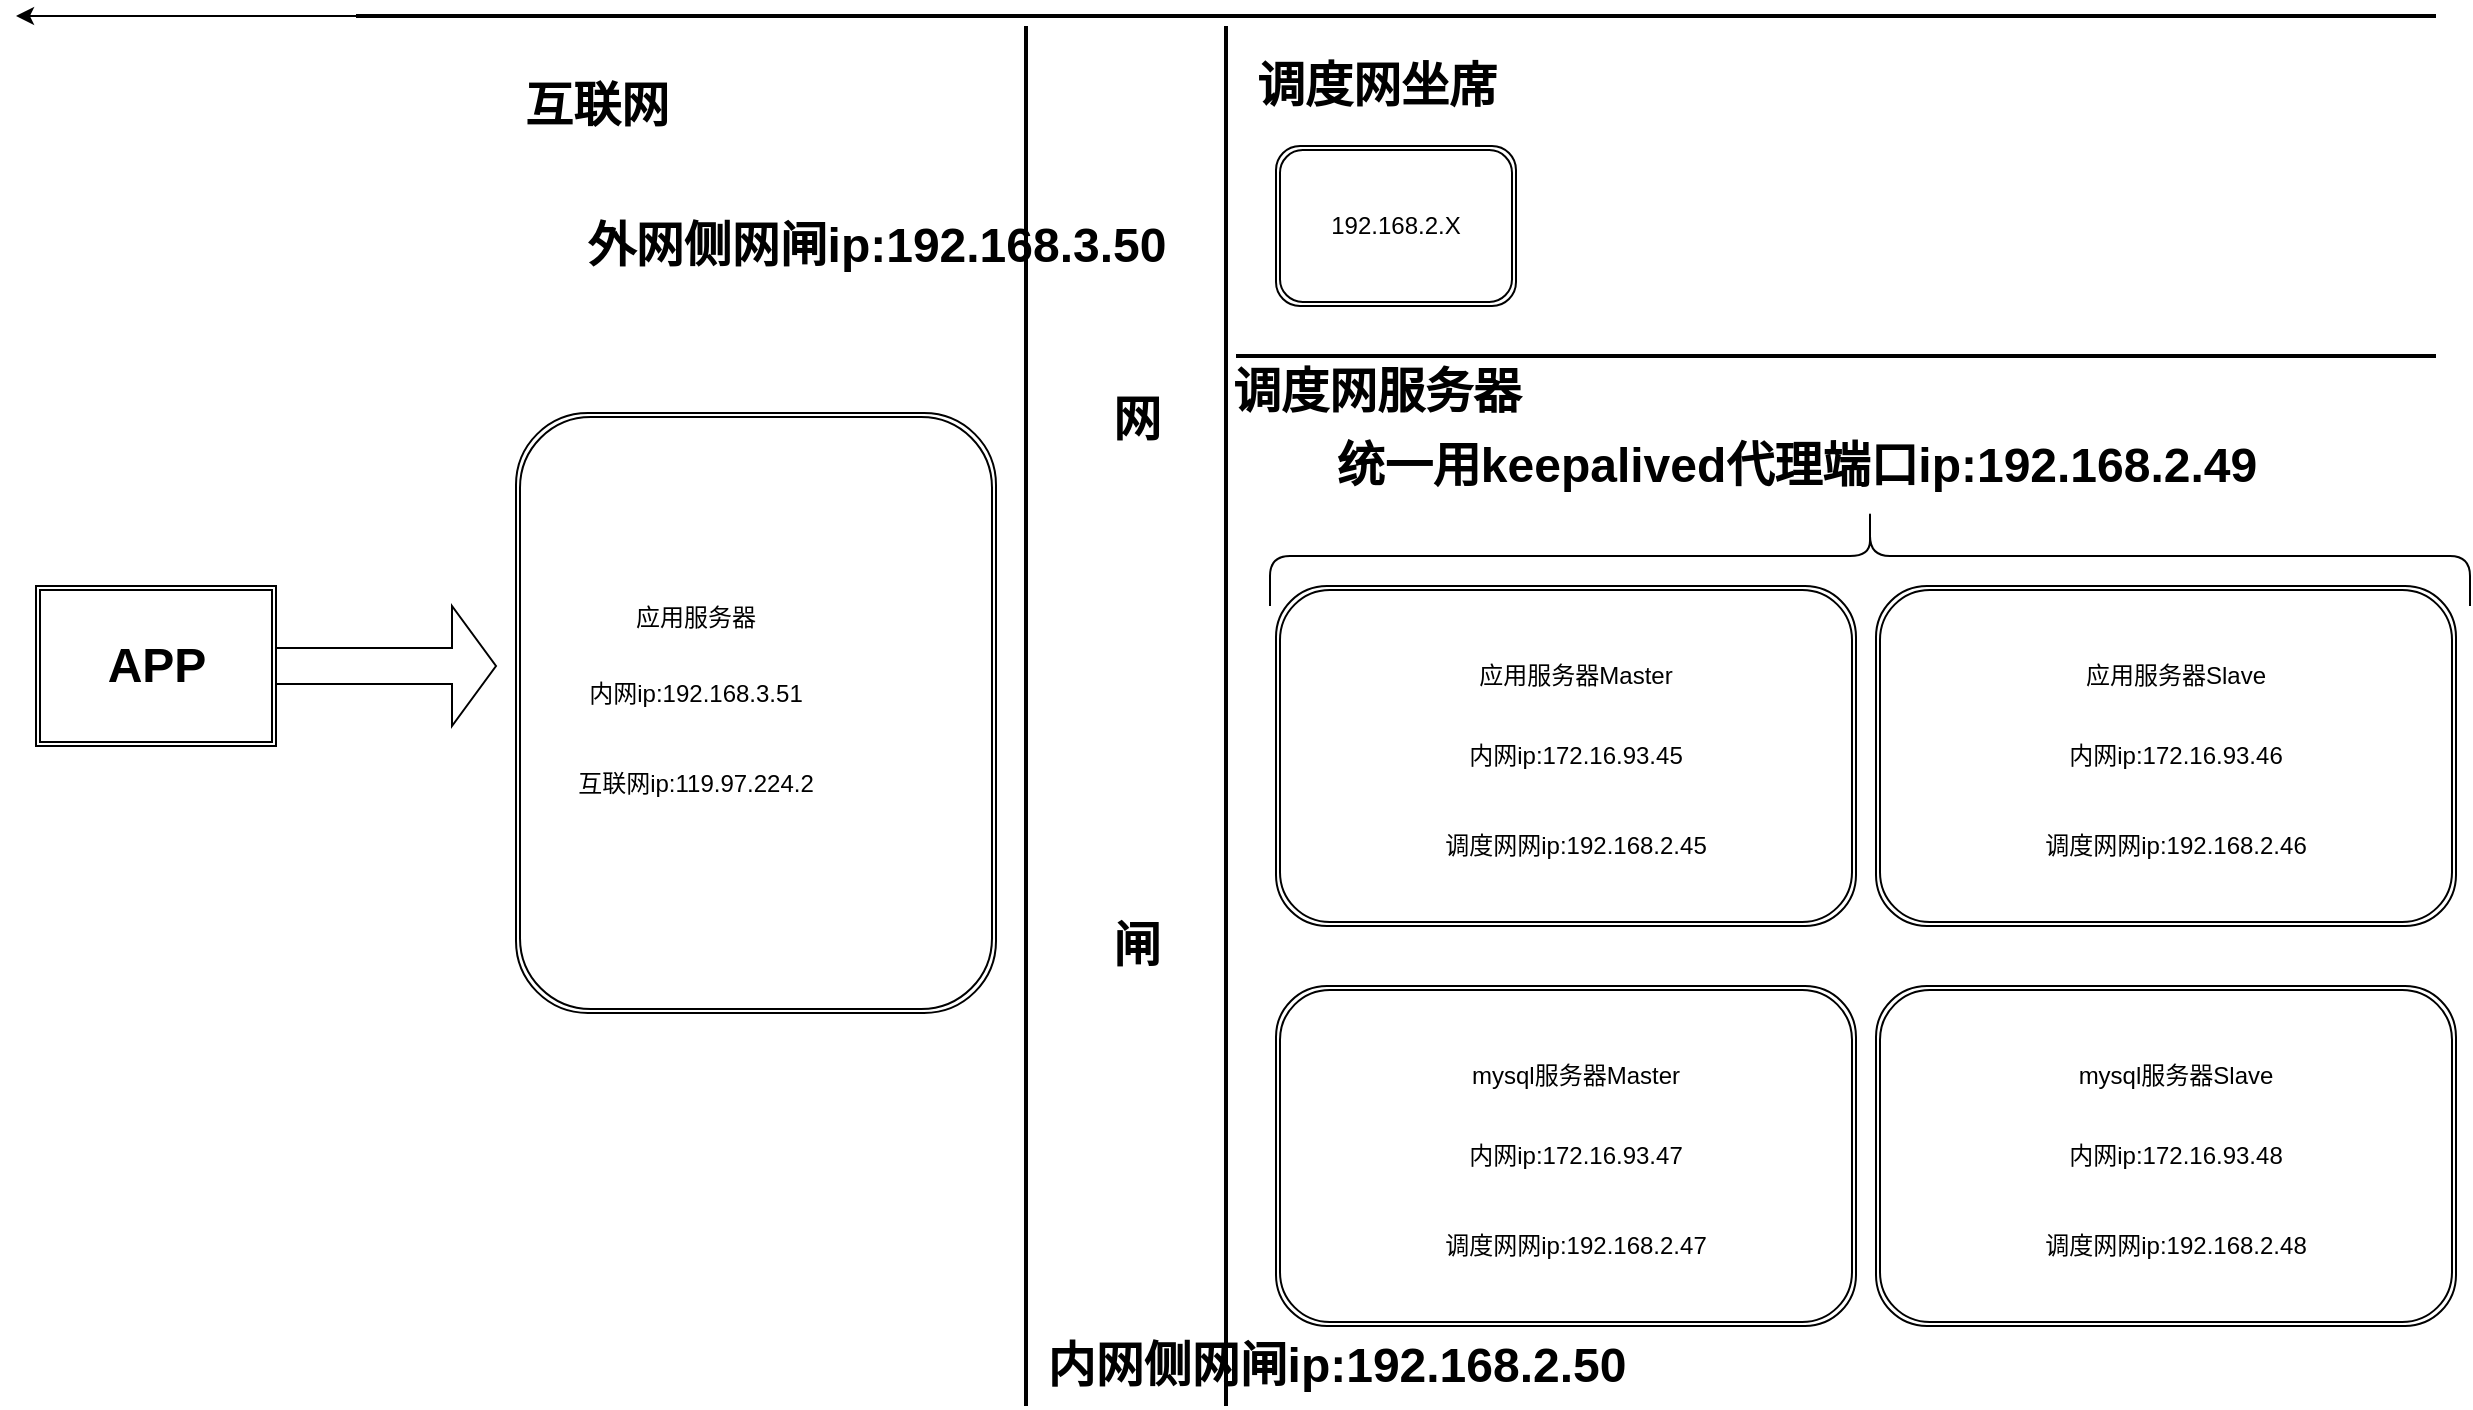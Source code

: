 <mxfile version="14.5.3" type="github">
  <diagram id="MY1FBkkxFkCi1UnH8088" name="Page-1">
    <mxGraphModel dx="2500" dy="896" grid="1" gridSize="10" guides="1" tooltips="1" connect="1" arrows="1" fold="1" page="1" pageScale="1" pageWidth="827" pageHeight="1169" math="0" shadow="0">
      <root>
        <mxCell id="0" />
        <mxCell id="1" parent="0" />
        <mxCell id="q28TteYi_yLzeVCyHo7f-1" value="" style="line;strokeWidth=2;direction=south;html=1;" vertex="1" parent="1">
          <mxGeometry x="200" y="360" width="10" height="690" as="geometry" />
        </mxCell>
        <mxCell id="q28TteYi_yLzeVCyHo7f-3" value="" style="line;strokeWidth=2;html=1;" vertex="1" parent="1">
          <mxGeometry x="210" y="520" width="600" height="10" as="geometry" />
        </mxCell>
        <mxCell id="q28TteYi_yLzeVCyHo7f-60" style="edgeStyle=orthogonalEdgeStyle;rounded=0;orthogonalLoop=1;jettySize=auto;html=1;" edge="1" parent="1" source="q28TteYi_yLzeVCyHo7f-4">
          <mxGeometry relative="1" as="geometry">
            <mxPoint x="-400" y="355" as="targetPoint" />
          </mxGeometry>
        </mxCell>
        <mxCell id="q28TteYi_yLzeVCyHo7f-4" value="" style="line;strokeWidth=2;html=1;" vertex="1" parent="1">
          <mxGeometry x="-230" y="350" width="1040" height="10" as="geometry" />
        </mxCell>
        <mxCell id="q28TteYi_yLzeVCyHo7f-5" value="互联网" style="text;strokeColor=none;fillColor=none;html=1;fontSize=24;fontStyle=1;verticalAlign=middle;align=center;" vertex="1" parent="1">
          <mxGeometry x="-160" y="380" width="100" height="40" as="geometry" />
        </mxCell>
        <mxCell id="q28TteYi_yLzeVCyHo7f-6" value="调度网坐席" style="text;strokeColor=none;fillColor=none;html=1;fontSize=24;fontStyle=1;verticalAlign=middle;align=center;" vertex="1" parent="1">
          <mxGeometry x="230" y="370" width="100" height="40" as="geometry" />
        </mxCell>
        <mxCell id="q28TteYi_yLzeVCyHo7f-7" value="调度网服务器" style="text;strokeColor=none;fillColor=none;html=1;fontSize=24;fontStyle=1;verticalAlign=middle;align=center;" vertex="1" parent="1">
          <mxGeometry x="230" y="523" width="100" height="40" as="geometry" />
        </mxCell>
        <mxCell id="q28TteYi_yLzeVCyHo7f-8" value="192.168.2.X" style="shape=ext;double=1;rounded=1;whiteSpace=wrap;html=1;" vertex="1" parent="1">
          <mxGeometry x="230" y="420" width="120" height="80" as="geometry" />
        </mxCell>
        <mxCell id="q28TteYi_yLzeVCyHo7f-9" value="" style="shape=ext;double=1;rounded=1;whiteSpace=wrap;html=1;" vertex="1" parent="1">
          <mxGeometry x="230" y="640" width="290" height="170" as="geometry" />
        </mxCell>
        <mxCell id="q28TteYi_yLzeVCyHo7f-27" value="内网ip:172.16.93.45" style="text;html=1;strokeColor=none;fillColor=none;align=center;verticalAlign=middle;whiteSpace=wrap;rounded=0;" vertex="1" parent="1">
          <mxGeometry x="260" y="705" width="240" height="40" as="geometry" />
        </mxCell>
        <mxCell id="q28TteYi_yLzeVCyHo7f-28" value="调度网网ip:192.168.2.45" style="text;html=1;strokeColor=none;fillColor=none;align=center;verticalAlign=middle;whiteSpace=wrap;rounded=0;" vertex="1" parent="1">
          <mxGeometry x="260" y="750" width="240" height="40" as="geometry" />
        </mxCell>
        <mxCell id="q28TteYi_yLzeVCyHo7f-29" value="应用服务器Master" style="text;html=1;strokeColor=none;fillColor=none;align=center;verticalAlign=middle;whiteSpace=wrap;rounded=0;" vertex="1" parent="1">
          <mxGeometry x="260" y="665" width="240" height="40" as="geometry" />
        </mxCell>
        <mxCell id="q28TteYi_yLzeVCyHo7f-30" value="" style="shape=ext;double=1;rounded=1;whiteSpace=wrap;html=1;" vertex="1" parent="1">
          <mxGeometry x="530" y="640" width="290" height="170" as="geometry" />
        </mxCell>
        <mxCell id="q28TteYi_yLzeVCyHo7f-31" value="内网ip:172.16.93.46" style="text;html=1;strokeColor=none;fillColor=none;align=center;verticalAlign=middle;whiteSpace=wrap;rounded=0;" vertex="1" parent="1">
          <mxGeometry x="560" y="705" width="240" height="40" as="geometry" />
        </mxCell>
        <mxCell id="q28TteYi_yLzeVCyHo7f-32" value="调度网网ip:192.168.2.46" style="text;html=1;strokeColor=none;fillColor=none;align=center;verticalAlign=middle;whiteSpace=wrap;rounded=0;" vertex="1" parent="1">
          <mxGeometry x="560" y="750" width="240" height="40" as="geometry" />
        </mxCell>
        <mxCell id="q28TteYi_yLzeVCyHo7f-33" value="应用服务器Slave" style="text;html=1;strokeColor=none;fillColor=none;align=center;verticalAlign=middle;whiteSpace=wrap;rounded=0;" vertex="1" parent="1">
          <mxGeometry x="560" y="665" width="240" height="40" as="geometry" />
        </mxCell>
        <mxCell id="q28TteYi_yLzeVCyHo7f-34" value="" style="shape=ext;double=1;rounded=1;whiteSpace=wrap;html=1;" vertex="1" parent="1">
          <mxGeometry x="230" y="840" width="290" height="170" as="geometry" />
        </mxCell>
        <mxCell id="q28TteYi_yLzeVCyHo7f-35" value="内网ip:172.16.93.47" style="text;html=1;strokeColor=none;fillColor=none;align=center;verticalAlign=middle;whiteSpace=wrap;rounded=0;" vertex="1" parent="1">
          <mxGeometry x="260" y="905" width="240" height="40" as="geometry" />
        </mxCell>
        <mxCell id="q28TteYi_yLzeVCyHo7f-36" value="调度网网ip:192.168.2.47" style="text;html=1;strokeColor=none;fillColor=none;align=center;verticalAlign=middle;whiteSpace=wrap;rounded=0;" vertex="1" parent="1">
          <mxGeometry x="260" y="950" width="240" height="40" as="geometry" />
        </mxCell>
        <mxCell id="q28TteYi_yLzeVCyHo7f-37" value="mysql服务器Master" style="text;html=1;strokeColor=none;fillColor=none;align=center;verticalAlign=middle;whiteSpace=wrap;rounded=0;" vertex="1" parent="1">
          <mxGeometry x="260" y="865" width="240" height="40" as="geometry" />
        </mxCell>
        <mxCell id="q28TteYi_yLzeVCyHo7f-38" value="" style="shape=ext;double=1;rounded=1;whiteSpace=wrap;html=1;" vertex="1" parent="1">
          <mxGeometry x="530" y="840" width="290" height="170" as="geometry" />
        </mxCell>
        <mxCell id="q28TteYi_yLzeVCyHo7f-39" value="内网ip:172.16.93.48" style="text;html=1;strokeColor=none;fillColor=none;align=center;verticalAlign=middle;whiteSpace=wrap;rounded=0;" vertex="1" parent="1">
          <mxGeometry x="560" y="905" width="240" height="40" as="geometry" />
        </mxCell>
        <mxCell id="q28TteYi_yLzeVCyHo7f-40" value="调度网网ip:192.168.2.48" style="text;html=1;strokeColor=none;fillColor=none;align=center;verticalAlign=middle;whiteSpace=wrap;rounded=0;" vertex="1" parent="1">
          <mxGeometry x="560" y="950" width="240" height="40" as="geometry" />
        </mxCell>
        <mxCell id="q28TteYi_yLzeVCyHo7f-41" value="mysql服务器Slave" style="text;html=1;strokeColor=none;fillColor=none;align=center;verticalAlign=middle;whiteSpace=wrap;rounded=0;" vertex="1" parent="1">
          <mxGeometry x="560" y="865" width="240" height="40" as="geometry" />
        </mxCell>
        <mxCell id="q28TteYi_yLzeVCyHo7f-43" value="" style="shape=ext;double=1;rounded=1;whiteSpace=wrap;html=1;" vertex="1" parent="1">
          <mxGeometry x="-150" y="553.5" width="240" height="300" as="geometry" />
        </mxCell>
        <mxCell id="q28TteYi_yLzeVCyHo7f-44" value="内网ip:192.168.3.51" style="text;html=1;strokeColor=none;fillColor=none;align=center;verticalAlign=middle;whiteSpace=wrap;rounded=0;" vertex="1" parent="1">
          <mxGeometry x="-180" y="673.5" width="240" height="40" as="geometry" />
        </mxCell>
        <mxCell id="q28TteYi_yLzeVCyHo7f-45" value="互联网ip:119.97.224.2" style="text;html=1;strokeColor=none;fillColor=none;align=center;verticalAlign=middle;whiteSpace=wrap;rounded=0;" vertex="1" parent="1">
          <mxGeometry x="-180" y="718.5" width="240" height="40" as="geometry" />
        </mxCell>
        <mxCell id="q28TteYi_yLzeVCyHo7f-46" value="应用服务器" style="text;html=1;strokeColor=none;fillColor=none;align=center;verticalAlign=middle;whiteSpace=wrap;rounded=0;" vertex="1" parent="1">
          <mxGeometry x="-180" y="633.5" width="240" height="45" as="geometry" />
        </mxCell>
        <mxCell id="q28TteYi_yLzeVCyHo7f-47" value="" style="line;strokeWidth=2;direction=south;html=1;" vertex="1" parent="1">
          <mxGeometry x="100" y="360" width="10" height="690" as="geometry" />
        </mxCell>
        <mxCell id="q28TteYi_yLzeVCyHo7f-48" value="网&lt;span style=&quot;color: rgba(0 , 0 , 0 , 0) ; font-family: monospace ; font-size: 0px ; font-weight: 400&quot;&gt;%3CmxGraphModel%3E%3Croot%3E%3CmxCell%20id%3D%220%22%2F%3E%3CmxCell%20id%3D%221%22%20parent%3D%220%22%2F%3E%3CmxCell%20id%3D%222%22%20value%3D%22%22%20style%3D%22line%3BstrokeWidth%3D2%3Bdirection%3Dsouth%3Bhtml%3D1%3B%22%20vertex%3D%221%22%20parent%3D%221%22%3E%3CmxGeometry%20x%3D%22200%22%20y%3D%22360%22%20width%3D%2210%22%20height%3D%22690%22%20as%3D%22geometry%22%2F%3E%3C%2FmxCell%3E%3C%2Froot%3E%3C%2FmxGraphModel%3E&lt;/span&gt;" style="text;strokeColor=none;fillColor=none;html=1;fontSize=24;fontStyle=1;verticalAlign=middle;align=center;" vertex="1" parent="1">
          <mxGeometry x="110" y="523" width="100" height="67" as="geometry" />
        </mxCell>
        <mxCell id="q28TteYi_yLzeVCyHo7f-49" value="闸" style="text;strokeColor=none;fillColor=none;html=1;fontSize=24;fontStyle=1;verticalAlign=middle;align=center;" vertex="1" parent="1">
          <mxGeometry x="110" y="786.5" width="100" height="67" as="geometry" />
        </mxCell>
        <mxCell id="q28TteYi_yLzeVCyHo7f-51" value="内网侧网闸ip:192.168.2.50" style="text;strokeColor=none;fillColor=none;html=1;fontSize=24;fontStyle=1;verticalAlign=middle;align=center;" vertex="1" parent="1">
          <mxGeometry x="210" y="1010" width="100" height="40" as="geometry" />
        </mxCell>
        <mxCell id="q28TteYi_yLzeVCyHo7f-52" value="外网侧网闸ip:192.168.3.50" style="text;strokeColor=none;fillColor=none;html=1;fontSize=24;fontStyle=1;verticalAlign=middle;align=center;" vertex="1" parent="1">
          <mxGeometry x="-20" y="450" width="100" height="40" as="geometry" />
        </mxCell>
        <mxCell id="q28TteYi_yLzeVCyHo7f-54" value="" style="shape=curlyBracket;whiteSpace=wrap;html=1;rounded=1;direction=south;" vertex="1" parent="1">
          <mxGeometry x="227" y="600" width="600" height="50" as="geometry" />
        </mxCell>
        <mxCell id="q28TteYi_yLzeVCyHo7f-55" value="统一用keepalived代理端口ip:192.168.2.49" style="text;strokeColor=none;fillColor=none;html=1;fontSize=24;fontStyle=1;verticalAlign=middle;align=center;" vertex="1" parent="1">
          <mxGeometry x="440" y="560" width="100" height="40" as="geometry" />
        </mxCell>
        <mxCell id="q28TteYi_yLzeVCyHo7f-57" value="" style="shape=ext;double=1;rounded=0;whiteSpace=wrap;html=1;" vertex="1" parent="1">
          <mxGeometry x="-390" y="640" width="120" height="80" as="geometry" />
        </mxCell>
        <mxCell id="q28TteYi_yLzeVCyHo7f-58" value="APP" style="text;strokeColor=none;fillColor=none;html=1;fontSize=24;fontStyle=1;verticalAlign=middle;align=center;" vertex="1" parent="1">
          <mxGeometry x="-380" y="660" width="100" height="40" as="geometry" />
        </mxCell>
        <mxCell id="q28TteYi_yLzeVCyHo7f-59" value="" style="shape=singleArrow;whiteSpace=wrap;html=1;" vertex="1" parent="1">
          <mxGeometry x="-270" y="650" width="110" height="60" as="geometry" />
        </mxCell>
      </root>
    </mxGraphModel>
  </diagram>
</mxfile>
